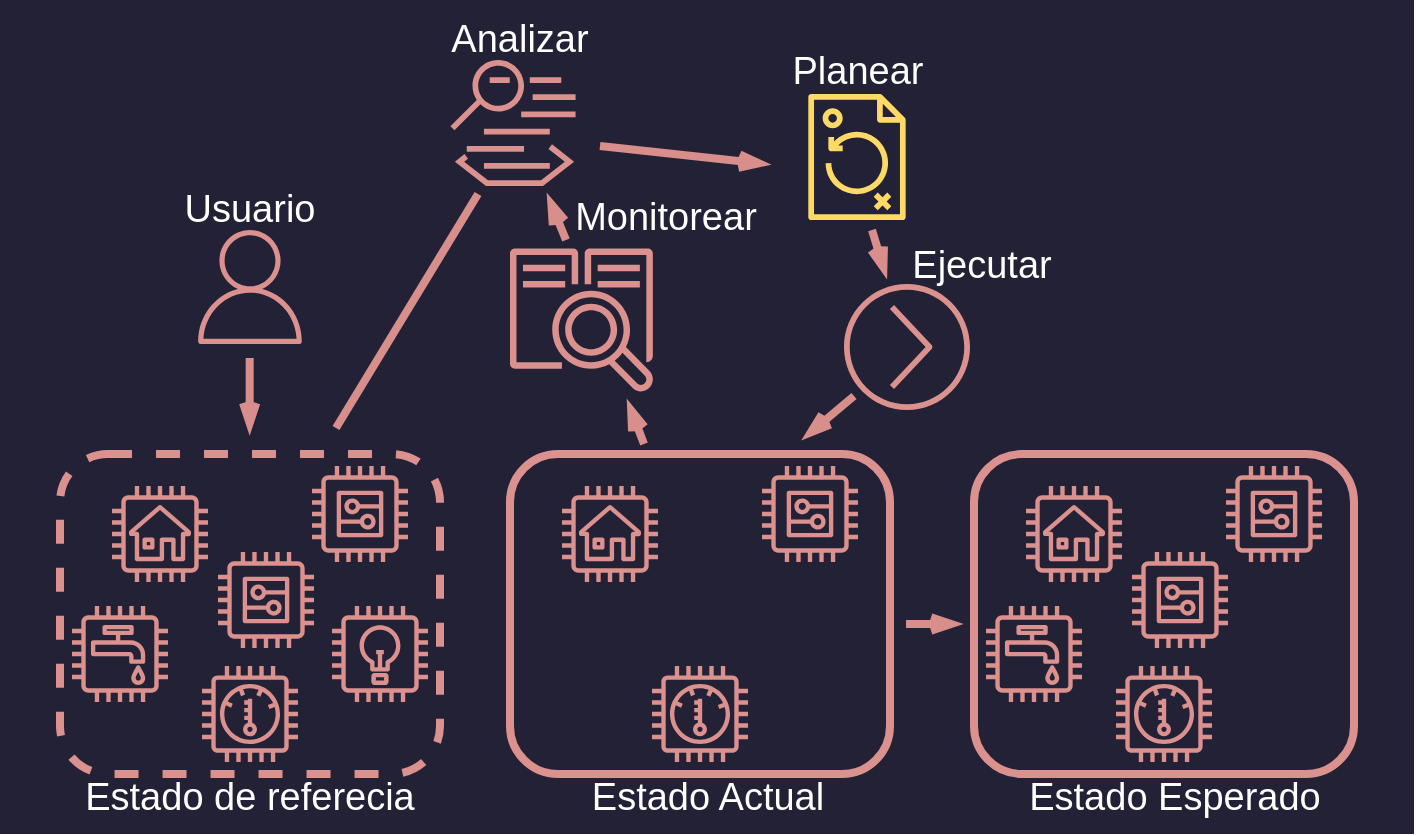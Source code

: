 <mxfile version="22.1.21" type="device">
  <diagram name="Page-1" id="ew7vi9b7o_5ddHdVxSJt">
    <mxGraphModel dx="1687" dy="1056" grid="0" gridSize="10" guides="1" tooltips="1" connect="1" arrows="1" fold="1" page="1" pageScale="1" pageWidth="850" pageHeight="1100" math="0" shadow="0">
      <root>
        <mxCell id="0" />
        <mxCell id="1" parent="0" />
        <mxCell id="TxPhmfMa8DXI36r2z3gs-55" value="" style="group;fillColor=#232136;strokeColor=#232136;strokeWidth=60;movable=1;resizable=1;rotatable=1;deletable=1;editable=1;locked=0;connectable=1;fontSize=19;" parent="1" vertex="1" connectable="0">
          <mxGeometry x="141" y="65" width="647" height="357" as="geometry" />
        </mxCell>
        <mxCell id="TxPhmfMa8DXI36r2z3gs-26" value="" style="sketch=0;outlineConnect=0;fontColor=#232F3E;gradientColor=none;fillColor=#DB918D;strokeColor=none;dashed=0;verticalLabelPosition=bottom;verticalAlign=top;align=center;html=1;fontSize=19;fontStyle=0;aspect=fixed;pointerEvents=1;shape=mxgraph.aws4.user;container=0;fillStyle=auto;" parent="TxPhmfMa8DXI36r2z3gs-55" vertex="1">
          <mxGeometry x="66.5" y="85" width="57" height="57" as="geometry" />
        </mxCell>
        <mxCell id="TxPhmfMa8DXI36r2z3gs-32" value="" style="endArrow=openThin;html=1;rounded=0;labelBackgroundColor=default;strokeColor=#D88F8C;strokeWidth=4;align=center;verticalAlign=middle;fontFamily=Helvetica;fontSize=19;fontColor=default;shape=connector;endFill=0;" parent="TxPhmfMa8DXI36r2z3gs-55" edge="1">
          <mxGeometry width="50" height="50" relative="1" as="geometry">
            <mxPoint x="94.83" y="149" as="sourcePoint" />
            <mxPoint x="94.83" y="186" as="targetPoint" />
          </mxGeometry>
        </mxCell>
        <mxCell id="ZW6nNcWDt0XmGfBWngsh-83" value="" style="endArrow=none;html=1;rounded=0;labelBackgroundColor=default;strokeColor=#D88F8C;strokeWidth=4;align=center;verticalAlign=middle;fontFamily=Helvetica;fontSize=19;fontColor=default;shape=connector;" parent="TxPhmfMa8DXI36r2z3gs-55" edge="1">
          <mxGeometry width="50" height="50" relative="1" as="geometry">
            <mxPoint x="138" y="184" as="sourcePoint" />
            <mxPoint x="209" y="67" as="targetPoint" />
          </mxGeometry>
        </mxCell>
        <mxCell id="ZW6nNcWDt0XmGfBWngsh-75" value="" style="sketch=0;outlineConnect=0;fontColor=#232F3E;gradientColor=none;fillColor=#DB918D;strokeColor=#DB918D;dashed=0;verticalLabelPosition=bottom;verticalAlign=top;align=center;html=1;fontSize=19;fontStyle=0;aspect=fixed;pointerEvents=1;shape=mxgraph.aws4.action;fontFamily=Helvetica;container=0;rotation=0;" parent="TxPhmfMa8DXI36r2z3gs-55" vertex="1">
          <mxGeometry x="392" y="112" width="63" height="63" as="geometry" />
        </mxCell>
        <mxCell id="ZW6nNcWDt0XmGfBWngsh-107" value="" style="endArrow=openThin;html=1;rounded=0;labelBackgroundColor=default;strokeColor=#D88F8C;strokeWidth=4;align=center;verticalAlign=middle;fontFamily=Helvetica;fontSize=19;fontColor=default;shape=connector;endFill=0;" parent="TxPhmfMa8DXI36r2z3gs-55" edge="1">
          <mxGeometry width="50" height="50" relative="1" as="geometry">
            <mxPoint x="253" y="90" as="sourcePoint" />
            <mxPoint x="244" y="68" as="targetPoint" />
          </mxGeometry>
        </mxCell>
        <mxCell id="jY-FyGYHLhkBgDmtVujV-5" value="" style="sketch=0;outlineConnect=0;fontColor=#232F3E;gradientColor=none;fillColor=#DB918D;strokeColor=none;dashed=0;verticalLabelPosition=bottom;verticalAlign=top;align=center;html=1;fontSize=19;fontStyle=0;aspect=fixed;shape=mxgraph.aws4.application_discovery_service_aws_agentless_collector;rotation=0;container=0;" parent="TxPhmfMa8DXI36r2z3gs-55" vertex="1">
          <mxGeometry x="225" y="94" width="72" height="72" as="geometry" />
        </mxCell>
        <mxCell id="jY-FyGYHLhkBgDmtVujV-3" value="" style="sketch=0;outlineConnect=0;fontColor=#232F3E;gradientColor=none;fillColor=#DB918D;strokeColor=none;dashed=0;verticalLabelPosition=bottom;verticalAlign=top;align=center;html=1;fontSize=19;fontStyle=0;aspect=fixed;shape=mxgraph.aws4.mainframe_modernization_analyzer;rotation=0;container=0;" parent="TxPhmfMa8DXI36r2z3gs-55" vertex="1">
          <mxGeometry x="195" width="63" height="63" as="geometry" />
        </mxCell>
        <mxCell id="ZW6nNcWDt0XmGfBWngsh-74" value="" style="sketch=0;outlineConnect=0;fontColor=#232F3E;gradientColor=none;fillColor=#FFD966;strokeColor=#DB918D;dashed=0;verticalLabelPosition=bottom;verticalAlign=top;align=center;html=1;fontSize=19;fontStyle=0;aspect=fixed;pointerEvents=1;shape=mxgraph.aws4.backup_plan;fontFamily=Helvetica;container=0;rotation=0;" parent="TxPhmfMa8DXI36r2z3gs-55" vertex="1">
          <mxGeometry x="367" y="17" width="63" height="63" as="geometry" />
        </mxCell>
        <mxCell id="TxPhmfMa8DXI36r2z3gs-36" value="" style="endArrow=openThin;html=1;rounded=0;labelBackgroundColor=default;strokeColor=#D88F8C;strokeWidth=4;align=center;verticalAlign=middle;fontFamily=Helvetica;fontSize=19;fontColor=default;shape=connector;endFill=0;" parent="TxPhmfMa8DXI36r2z3gs-55" edge="1">
          <mxGeometry width="50" height="50" relative="1" as="geometry">
            <mxPoint x="292" y="192" as="sourcePoint" />
            <mxPoint x="284" y="171" as="targetPoint" />
          </mxGeometry>
        </mxCell>
        <mxCell id="TxPhmfMa8DXI36r2z3gs-37" value="" style="endArrow=none;html=1;rounded=0;labelBackgroundColor=default;strokeColor=#D88F8C;strokeWidth=4;align=center;verticalAlign=middle;fontFamily=Helvetica;fontSize=19;fontColor=default;shape=connector;endFill=0;startArrow=openThin;startFill=0;exitX=0.547;exitY=0.146;exitDx=0;exitDy=0;exitPerimeter=0;" parent="TxPhmfMa8DXI36r2z3gs-55" source="TxPhmfMa8DXI36r2z3gs-55" edge="1">
          <mxGeometry width="50" height="50" relative="1" as="geometry">
            <mxPoint x="335" y="51" as="sourcePoint" />
            <mxPoint x="270" y="43" as="targetPoint" />
          </mxGeometry>
        </mxCell>
        <mxCell id="TxPhmfMa8DXI36r2z3gs-38" value="" style="endArrow=none;html=1;rounded=0;labelBackgroundColor=default;strokeColor=#D88F8C;strokeWidth=4;align=center;verticalAlign=middle;fontFamily=Helvetica;fontSize=19;fontColor=default;shape=connector;startArrow=openThin;startFill=0;" parent="TxPhmfMa8DXI36r2z3gs-55" edge="1">
          <mxGeometry width="50" height="50" relative="1" as="geometry">
            <mxPoint x="413" y="108" as="sourcePoint" />
            <mxPoint x="406" y="85" as="targetPoint" />
          </mxGeometry>
        </mxCell>
        <mxCell id="TxPhmfMa8DXI36r2z3gs-52" value="" style="endArrow=openThin;html=1;rounded=0;labelBackgroundColor=default;strokeColor=#D88F8C;strokeWidth=4;align=center;verticalAlign=middle;fontFamily=Helvetica;fontSize=19;fontColor=default;shape=connector;endFill=0;" parent="TxPhmfMa8DXI36r2z3gs-55" edge="1">
          <mxGeometry width="50" height="50" relative="1" as="geometry">
            <mxPoint x="423" y="282" as="sourcePoint" />
            <mxPoint x="450" y="282" as="targetPoint" />
          </mxGeometry>
        </mxCell>
        <mxCell id="TxPhmfMa8DXI36r2z3gs-53" value="" style="endArrow=none;html=1;rounded=0;labelBackgroundColor=default;strokeColor=#D88F8C;strokeWidth=4;align=center;verticalAlign=middle;fontFamily=Helvetica;fontSize=19;fontColor=default;shape=connector;startArrow=openThin;startFill=0;" parent="TxPhmfMa8DXI36r2z3gs-55" edge="1">
          <mxGeometry width="50" height="50" relative="1" as="geometry">
            <mxPoint x="372" y="189" as="sourcePoint" />
            <mxPoint x="397" y="168" as="targetPoint" />
          </mxGeometry>
        </mxCell>
        <mxCell id="ZW6nNcWDt0XmGfBWngsh-76" value="" style="group;strokeColor=#DB918D;rounded=1;strokeWidth=4;container=0;fontSize=19;" parent="TxPhmfMa8DXI36r2z3gs-55" vertex="1" connectable="0">
          <mxGeometry x="225" y="197" width="190" height="160" as="geometry" />
        </mxCell>
        <mxCell id="ZW6nNcWDt0XmGfBWngsh-56" value="" style="sketch=0;outlineConnect=0;fontColor=#232F3E;gradientColor=none;strokeColor=#DB918D;fillColor=none;dashed=0;verticalLabelPosition=bottom;verticalAlign=top;align=center;html=1;fontSize=19;fontStyle=0;aspect=fixed;shape=mxgraph.aws4.resourceIcon;resIcon=mxgraph.aws4.house;fontFamily=Helvetica;container=0;" parent="TxPhmfMa8DXI36r2z3gs-55" vertex="1">
          <mxGeometry x="245" y="207" width="60" height="60" as="geometry" />
        </mxCell>
        <mxCell id="ZW6nNcWDt0XmGfBWngsh-57" value="" style="sketch=0;outlineConnect=0;fontColor=#232F3E;gradientColor=none;strokeColor=#DB918D;fillColor=none;dashed=0;verticalLabelPosition=bottom;verticalAlign=top;align=center;html=1;fontSize=19;fontStyle=0;aspect=fixed;shape=mxgraph.aws4.resourceIcon;resIcon=mxgraph.aws4.thermostat;fontFamily=Helvetica;container=0;" parent="TxPhmfMa8DXI36r2z3gs-55" vertex="1">
          <mxGeometry x="290" y="297" width="60" height="60" as="geometry" />
        </mxCell>
        <mxCell id="ZW6nNcWDt0XmGfBWngsh-58" value="" style="sketch=0;outlineConnect=0;fontColor=#232F3E;gradientColor=none;strokeColor=#DB918D;fillColor=none;dashed=0;verticalLabelPosition=bottom;verticalAlign=top;align=center;html=1;fontSize=19;fontStyle=0;aspect=fixed;shape=mxgraph.aws4.resourceIcon;resIcon=mxgraph.aws4.generic;fontFamily=Helvetica;container=0;" parent="TxPhmfMa8DXI36r2z3gs-55" vertex="1">
          <mxGeometry x="345" y="197" width="60" height="60" as="geometry" />
        </mxCell>
        <mxCell id="TxPhmfMa8DXI36r2z3gs-11" value="" style="group;strokeColor=#DB918D;rounded=1;strokeWidth=4;container=0;dashed=1;fontSize=19;" parent="TxPhmfMa8DXI36r2z3gs-55" vertex="1" connectable="0">
          <mxGeometry y="197" width="190" height="160" as="geometry" />
        </mxCell>
        <mxCell id="TxPhmfMa8DXI36r2z3gs-12" value="" style="sketch=0;outlineConnect=0;fontColor=#232F3E;gradientColor=none;strokeColor=#DB918D;fillColor=none;dashed=0;verticalLabelPosition=bottom;verticalAlign=top;align=center;html=1;fontSize=19;fontStyle=0;aspect=fixed;shape=mxgraph.aws4.resourceIcon;resIcon=mxgraph.aws4.lightbulb;fontFamily=Helvetica;container=0;" parent="TxPhmfMa8DXI36r2z3gs-55" vertex="1">
          <mxGeometry x="130" y="267" width="60" height="60" as="geometry" />
        </mxCell>
        <mxCell id="TxPhmfMa8DXI36r2z3gs-13" value="" style="sketch=0;outlineConnect=0;fontColor=#232F3E;gradientColor=none;strokeColor=#DB918D;fillColor=none;dashed=0;verticalLabelPosition=bottom;verticalAlign=top;align=center;html=1;fontSize=19;fontStyle=0;aspect=fixed;shape=mxgraph.aws4.resourceIcon;resIcon=mxgraph.aws4.house;fontFamily=Helvetica;container=0;" parent="TxPhmfMa8DXI36r2z3gs-55" vertex="1">
          <mxGeometry x="20" y="207" width="60" height="60" as="geometry" />
        </mxCell>
        <mxCell id="TxPhmfMa8DXI36r2z3gs-14" value="" style="sketch=0;outlineConnect=0;fontColor=#232F3E;gradientColor=none;strokeColor=#DB918D;fillColor=none;dashed=0;verticalLabelPosition=bottom;verticalAlign=top;align=center;html=1;fontSize=19;fontStyle=0;aspect=fixed;shape=mxgraph.aws4.resourceIcon;resIcon=mxgraph.aws4.thermostat;fontFamily=Helvetica;container=0;" parent="TxPhmfMa8DXI36r2z3gs-55" vertex="1">
          <mxGeometry x="65" y="297" width="60" height="60" as="geometry" />
        </mxCell>
        <mxCell id="TxPhmfMa8DXI36r2z3gs-15" value="" style="sketch=0;outlineConnect=0;fontColor=#232F3E;gradientColor=none;strokeColor=#DB918D;fillColor=none;dashed=0;verticalLabelPosition=bottom;verticalAlign=top;align=center;html=1;fontSize=19;fontStyle=0;aspect=fixed;shape=mxgraph.aws4.resourceIcon;resIcon=mxgraph.aws4.generic;fontFamily=Helvetica;container=0;" parent="TxPhmfMa8DXI36r2z3gs-55" vertex="1">
          <mxGeometry x="120" y="197" width="60" height="60" as="geometry" />
        </mxCell>
        <mxCell id="TxPhmfMa8DXI36r2z3gs-16" value="" style="sketch=0;outlineConnect=0;fontColor=#232F3E;gradientColor=none;strokeColor=#DB918D;fillColor=none;dashed=0;verticalLabelPosition=bottom;verticalAlign=top;align=center;html=1;fontSize=19;fontStyle=0;aspect=fixed;shape=mxgraph.aws4.resourceIcon;resIcon=mxgraph.aws4.utility;fontFamily=Helvetica;container=0;" parent="TxPhmfMa8DXI36r2z3gs-55" vertex="1">
          <mxGeometry y="267" width="60" height="60" as="geometry" />
        </mxCell>
        <mxCell id="TxPhmfMa8DXI36r2z3gs-17" value="" style="sketch=0;outlineConnect=0;fontColor=#232F3E;gradientColor=none;strokeColor=#DB918D;fillColor=none;dashed=0;verticalLabelPosition=bottom;verticalAlign=top;align=center;html=1;fontSize=19;fontStyle=0;aspect=fixed;shape=mxgraph.aws4.resourceIcon;resIcon=mxgraph.aws4.generic;fontFamily=Helvetica;container=0;" parent="TxPhmfMa8DXI36r2z3gs-55" vertex="1">
          <mxGeometry x="73" y="240" width="60" height="60" as="geometry" />
        </mxCell>
        <mxCell id="TxPhmfMa8DXI36r2z3gs-45" value="" style="group;strokeColor=#DB918D;rounded=1;strokeWidth=4;container=0;fontSize=19;" parent="TxPhmfMa8DXI36r2z3gs-55" vertex="1" connectable="0">
          <mxGeometry x="457" y="197" width="190" height="160" as="geometry" />
        </mxCell>
        <mxCell id="TxPhmfMa8DXI36r2z3gs-47" value="" style="sketch=0;outlineConnect=0;fontColor=#232F3E;gradientColor=none;strokeColor=#DB918D;fillColor=none;dashed=0;verticalLabelPosition=bottom;verticalAlign=top;align=center;html=1;fontSize=19;fontStyle=0;aspect=fixed;shape=mxgraph.aws4.resourceIcon;resIcon=mxgraph.aws4.house;fontFamily=Helvetica;container=0;" parent="TxPhmfMa8DXI36r2z3gs-55" vertex="1">
          <mxGeometry x="477" y="207" width="60" height="60" as="geometry" />
        </mxCell>
        <mxCell id="TxPhmfMa8DXI36r2z3gs-48" value="" style="sketch=0;outlineConnect=0;fontColor=#232F3E;gradientColor=none;strokeColor=#DB918D;fillColor=none;dashed=0;verticalLabelPosition=bottom;verticalAlign=top;align=center;html=1;fontSize=19;fontStyle=0;aspect=fixed;shape=mxgraph.aws4.resourceIcon;resIcon=mxgraph.aws4.thermostat;fontFamily=Helvetica;container=0;" parent="TxPhmfMa8DXI36r2z3gs-55" vertex="1">
          <mxGeometry x="522" y="297" width="60" height="60" as="geometry" />
        </mxCell>
        <mxCell id="TxPhmfMa8DXI36r2z3gs-49" value="" style="sketch=0;outlineConnect=0;fontColor=#232F3E;gradientColor=none;strokeColor=#DB918D;fillColor=none;dashed=0;verticalLabelPosition=bottom;verticalAlign=top;align=center;html=1;fontSize=19;fontStyle=0;aspect=fixed;shape=mxgraph.aws4.resourceIcon;resIcon=mxgraph.aws4.generic;fontFamily=Helvetica;container=0;" parent="TxPhmfMa8DXI36r2z3gs-55" vertex="1">
          <mxGeometry x="577" y="197" width="60" height="60" as="geometry" />
        </mxCell>
        <mxCell id="TxPhmfMa8DXI36r2z3gs-50" value="" style="sketch=0;outlineConnect=0;fontColor=#232F3E;gradientColor=none;strokeColor=#DB918D;fillColor=none;dashed=0;verticalLabelPosition=bottom;verticalAlign=top;align=center;html=1;fontSize=19;fontStyle=0;aspect=fixed;shape=mxgraph.aws4.resourceIcon;resIcon=mxgraph.aws4.utility;fontFamily=Helvetica;container=0;" parent="TxPhmfMa8DXI36r2z3gs-55" vertex="1">
          <mxGeometry x="457" y="267" width="60" height="60" as="geometry" />
        </mxCell>
        <mxCell id="TxPhmfMa8DXI36r2z3gs-51" value="" style="sketch=0;outlineConnect=0;fontColor=#232F3E;gradientColor=none;strokeColor=#DB918D;fillColor=none;dashed=0;verticalLabelPosition=bottom;verticalAlign=top;align=center;html=1;fontSize=19;fontStyle=0;aspect=fixed;shape=mxgraph.aws4.resourceIcon;resIcon=mxgraph.aws4.generic;fontFamily=Helvetica;container=0;" parent="TxPhmfMa8DXI36r2z3gs-55" vertex="1">
          <mxGeometry x="530" y="240" width="60" height="60" as="geometry" />
        </mxCell>
        <mxCell id="95UQqq9kISXevkq-5FBz-1" value="Usuario" style="text;html=1;strokeColor=none;fillColor=none;align=center;verticalAlign=middle;whiteSpace=wrap;rounded=0;fontSize=19;fontFamily=Helvetica;fontColor=#FFFFFF;movable=1;resizable=1;rotatable=1;deletable=1;editable=1;locked=0;connectable=1;" parent="TxPhmfMa8DXI36r2z3gs-55" vertex="1">
          <mxGeometry x="65" y="60" width="60" height="30" as="geometry" />
        </mxCell>
        <mxCell id="95UQqq9kISXevkq-5FBz-9" value="Monitorear" style="text;html=1;strokeColor=none;fillColor=none;align=center;verticalAlign=middle;whiteSpace=wrap;rounded=0;fontSize=19;fontFamily=Helvetica;fontColor=#FFFFFF;" parent="TxPhmfMa8DXI36r2z3gs-55" vertex="1">
          <mxGeometry x="208" y="64" width="190" height="30" as="geometry" />
        </mxCell>
        <mxCell id="95UQqq9kISXevkq-5FBz-11" value="Ejecutar" style="text;html=1;strokeColor=none;fillColor=none;align=center;verticalAlign=middle;whiteSpace=wrap;rounded=0;fontSize=19;fontFamily=Helvetica;fontColor=#FFFFFF;" parent="TxPhmfMa8DXI36r2z3gs-55" vertex="1">
          <mxGeometry x="366" y="88" width="190" height="29.5" as="geometry" />
        </mxCell>
        <mxCell id="95UQqq9kISXevkq-5FBz-2" value="Estado de referecia" style="text;html=1;strokeColor=none;fillColor=none;align=center;verticalAlign=middle;whiteSpace=wrap;rounded=0;fontSize=19;fontFamily=Helvetica;fontColor=#FFFFFF;" parent="1" vertex="1">
          <mxGeometry x="141" y="419" width="190" height="30" as="geometry" />
        </mxCell>
        <mxCell id="95UQqq9kISXevkq-5FBz-3" value="Estado Actual" style="text;html=1;strokeColor=none;fillColor=none;align=center;verticalAlign=middle;whiteSpace=wrap;rounded=0;fontSize=19;fontFamily=Helvetica;fontColor=#FFFFFF;" parent="1" vertex="1">
          <mxGeometry x="369.5" y="419" width="190" height="30" as="geometry" />
        </mxCell>
        <mxCell id="95UQqq9kISXevkq-5FBz-5" value="Estado Esperado" style="text;html=1;strokeColor=none;fillColor=none;align=center;verticalAlign=middle;whiteSpace=wrap;rounded=0;fontSize=19;fontFamily=Helvetica;fontColor=#FFFFFF;" parent="1" vertex="1">
          <mxGeometry x="615" y="419" width="167" height="30" as="geometry" />
        </mxCell>
        <mxCell id="95UQqq9kISXevkq-5FBz-7" value="Analizar" style="text;html=1;strokeColor=none;fillColor=none;align=center;verticalAlign=middle;whiteSpace=wrap;rounded=0;fontSize=19;fontFamily=Helvetica;fontColor=#FFFFFF;" parent="1" vertex="1">
          <mxGeometry x="276" y="40" width="190" height="30" as="geometry" />
        </mxCell>
        <mxCell id="95UQqq9kISXevkq-5FBz-10" value="Planear" style="text;html=1;strokeColor=none;fillColor=none;align=center;verticalAlign=middle;whiteSpace=wrap;rounded=0;fontSize=19;fontFamily=Helvetica;fontColor=#FFFFFF;" parent="1" vertex="1">
          <mxGeometry x="445" y="56" width="190" height="30" as="geometry" />
        </mxCell>
      </root>
    </mxGraphModel>
  </diagram>
</mxfile>
